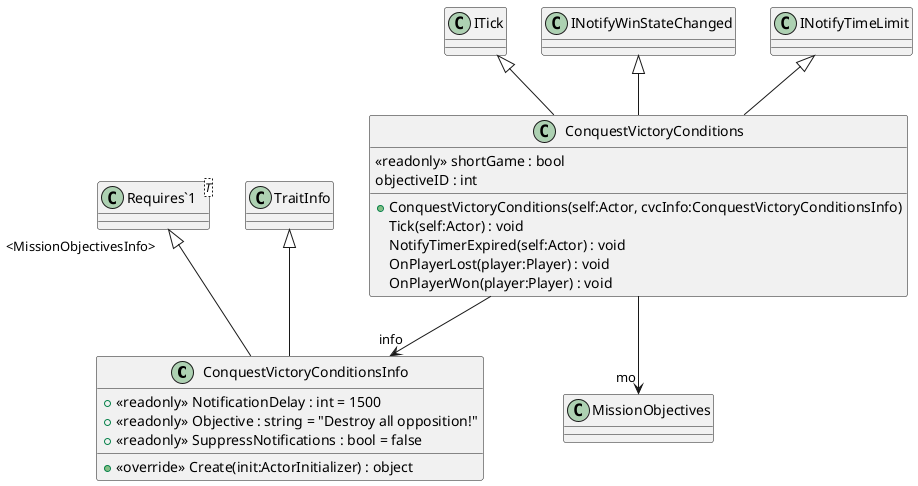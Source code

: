 @startuml
class ConquestVictoryConditionsInfo {
    + <<readonly>> NotificationDelay : int = 1500
    + <<readonly>> Objective : string = "Destroy all opposition!"
    + <<readonly>> SuppressNotifications : bool = false
    + <<override>> Create(init:ActorInitializer) : object
}
class ConquestVictoryConditions {
    <<readonly>> shortGame : bool
    objectiveID : int
    + ConquestVictoryConditions(self:Actor, cvcInfo:ConquestVictoryConditionsInfo)
    Tick(self:Actor) : void
    NotifyTimerExpired(self:Actor) : void
    OnPlayerLost(player:Player) : void
    OnPlayerWon(player:Player) : void
}
class "Requires`1"<T> {
}
TraitInfo <|-- ConquestVictoryConditionsInfo
"Requires`1" "<MissionObjectivesInfo>" <|-- ConquestVictoryConditionsInfo
ITick <|-- ConquestVictoryConditions
INotifyWinStateChanged <|-- ConquestVictoryConditions
INotifyTimeLimit <|-- ConquestVictoryConditions
ConquestVictoryConditions --> "info" ConquestVictoryConditionsInfo
ConquestVictoryConditions --> "mo" MissionObjectives
@enduml
